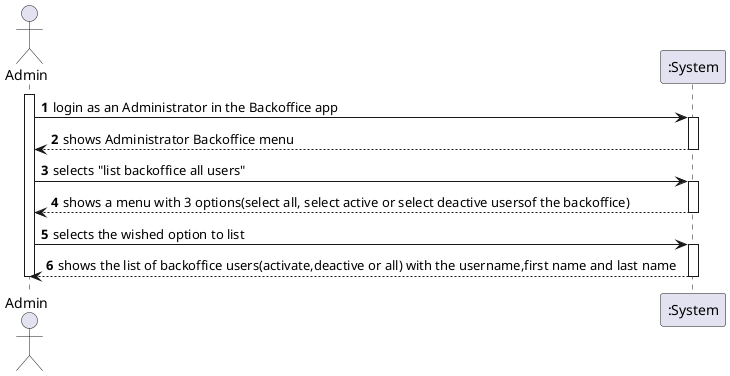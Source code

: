 @startuml US_1000_SSD_LIST_USER

autonumber

actor Administrator as "Admin"

activate Administrator

Administrator -> ":System" : login as an Administrator in the Backoffice app
activate ":System"

":System" --> Administrator : shows Administrator Backoffice menu
deactivate ":System"

Administrator -> ":System" : selects "list backoffice all users"
activate ":System"

":System" --> Administrator : shows a menu with 3 options(select all, select active or select deactive usersof the backoffice)
deactivate ":System"

Administrator -> ":System" : selects the wished option to list
activate ":System"

":System" --> Administrator : shows the list of backoffice users(activate,deactive or all) with the username,first name and last name
deactivate ":System"

deactivate Administrator

@enduml
